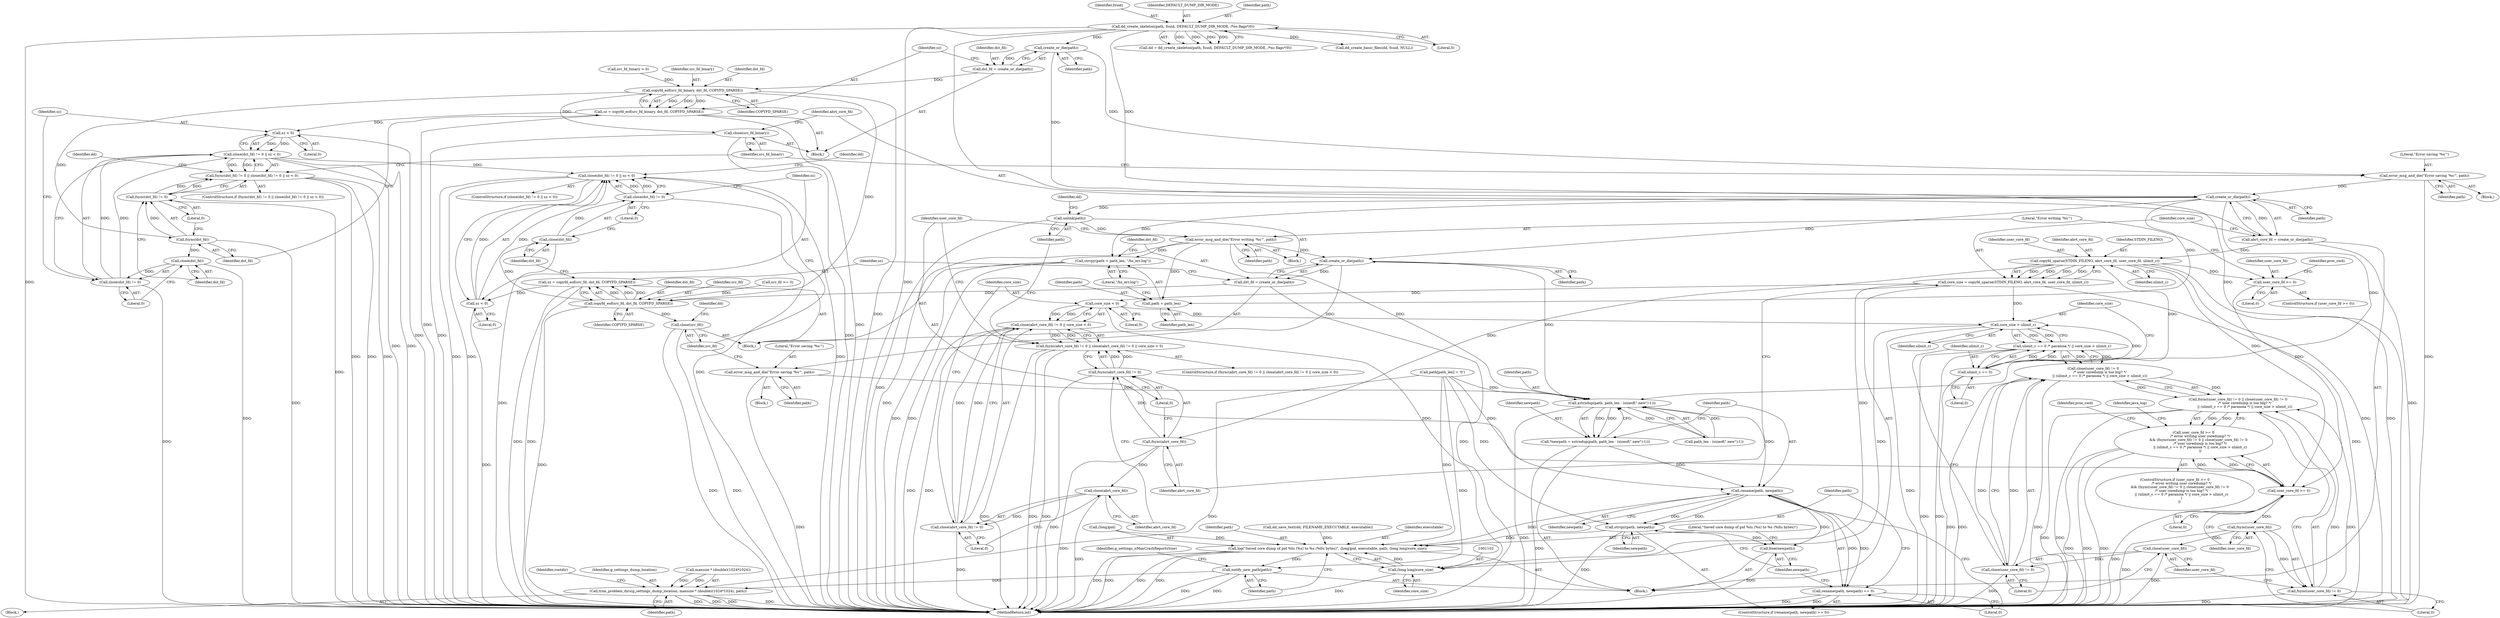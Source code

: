digraph "0_abrt_8939398b82006ba1fec4ed491339fc075f43fc7c_1@API" {
"1000884" [label="(Call,create_or_die(path))"];
"1000643" [label="(Call,dd_create_skeleton(path, fsuid, DEFAULT_DUMP_DIR_MODE, /*no flags*/0))"];
"1000882" [label="(Call,dst_fd = create_or_die(path))"];
"1000889" [label="(Call,copyfd_eof(src_fd_binary, dst_fd, COPYFD_SPARSE))"];
"1000887" [label="(Call,sz = copyfd_eof(src_fd_binary, dst_fd, COPYFD_SPARSE))"];
"1000904" [label="(Call,sz < 0)"];
"1000899" [label="(Call,close(dst_fd) != 0 || sz < 0)"];
"1000894" [label="(Call,fsync(dst_fd) != 0 || close(dst_fd) != 0 || sz < 0)"];
"1001047" [label="(Call,close(dst_fd) != 0 || sz < 0)"];
"1000896" [label="(Call,fsync(dst_fd))"];
"1000895" [label="(Call,fsync(dst_fd) != 0)"];
"1000901" [label="(Call,close(dst_fd))"];
"1000900" [label="(Call,close(dst_fd) != 0)"];
"1000913" [label="(Call,close(src_fd_binary))"];
"1001042" [label="(Call,copyfd_eof(src_fd, dst_fd, COPYFD_SPARSE))"];
"1001040" [label="(Call,sz = copyfd_eof(src_fd, dst_fd, COPYFD_SPARSE))"];
"1001052" [label="(Call,sz < 0)"];
"1001049" [label="(Call,close(dst_fd))"];
"1001048" [label="(Call,close(dst_fd) != 0)"];
"1001061" [label="(Call,close(src_fd))"];
"1000910" [label="(Call,error_msg_and_die(\"Error saving '%s'\", path))"];
"1000918" [label="(Call,create_or_die(path))"];
"1000916" [label="(Call,abrt_core_fd = create_or_die(path))"];
"1000923" [label="(Call,copyfd_sparse(STDIN_FILENO, abrt_core_fd, user_core_fd, ulimit_c))"];
"1000921" [label="(Call,core_size = copyfd_sparse(STDIN_FILENO, abrt_core_fd, user_core_fd, ulimit_c))"];
"1000939" [label="(Call,core_size < 0)"];
"1000934" [label="(Call,close(abrt_core_fd) != 0 || core_size < 0)"];
"1000929" [label="(Call,fsync(abrt_core_fd) != 0 || close(abrt_core_fd) != 0 || core_size < 0)"];
"1000978" [label="(Call,core_size > ulimit_c)"];
"1000974" [label="(Call,ulimit_c == 0 /* paranoia */ || core_size > ulimit_c)"];
"1000969" [label="(Call,close(user_core_fd) != 0\n            /* user coredump is too big? */\n            || (ulimit_c == 0 /* paranoia */ || core_size > ulimit_c))"];
"1000964" [label="(Call,fsync(user_core_fd) != 0 || close(user_core_fd) != 0\n            /* user coredump is too big? */\n            || (ulimit_c == 0 /* paranoia */ || core_size > ulimit_c))"];
"1000960" [label="(Call,user_core_fd >= 0\n            /* error writing user coredump? */\n         && (fsync(user_core_fd) != 0 || close(user_core_fd) != 0\n            /* user coredump is too big? */\n            || (ulimit_c == 0 /* paranoia */ || core_size > ulimit_c)\n            ))"];
"1001101" [label="(Call,(long long)core_size)"];
"1001094" [label="(Call,log(\"Saved core dump of pid %lu (%s) to %s (%llu bytes)\", (long)pid, executable, path, (long long)core_size))"];
"1001104" [label="(Call,notify_new_path(path))"];
"1001122" [label="(Call,trim_problem_dirs(g_settings_dump_location, maxsize * (double)(1024*1024), path))"];
"1000931" [label="(Call,fsync(abrt_core_fd))"];
"1000930" [label="(Call,fsync(abrt_core_fd) != 0)"];
"1000936" [label="(Call,close(abrt_core_fd))"];
"1000935" [label="(Call,close(abrt_core_fd) != 0)"];
"1000948" [label="(Call,user_core_fd >= 0)"];
"1000961" [label="(Call,user_core_fd >= 0)"];
"1000966" [label="(Call,fsync(user_core_fd))"];
"1000965" [label="(Call,fsync(user_core_fd) != 0)"];
"1000971" [label="(Call,close(user_core_fd))"];
"1000970" [label="(Call,close(user_core_fd) != 0)"];
"1000975" [label="(Call,ulimit_c == 0)"];
"1000943" [label="(Call,unlink(path))"];
"1000956" [label="(Call,error_msg_and_die(\"Error writing '%s'\", path))"];
"1001029" [label="(Call,strcpy(path + path_len, \"/hs_err.log\"))"];
"1001030" [label="(Call,path + path_len)"];
"1001037" [label="(Call,create_or_die(path))"];
"1001035" [label="(Call,dst_fd = create_or_die(path))"];
"1001058" [label="(Call,error_msg_and_die(\"Error saving '%s'\", path))"];
"1001075" [label="(Call,xstrndup(path, path_len - (sizeof(\".new\")-1)))"];
"1001073" [label="(Call,*newpath = xstrndup(path, path_len - (sizeof(\".new\")-1)))"];
"1001085" [label="(Call,rename(path, newpath))"];
"1001084" [label="(Call,rename(path, newpath) == 0)"];
"1001089" [label="(Call,strcpy(path, newpath))"];
"1001092" [label="(Call,free(newpath))"];
"1000884" [label="(Call,create_or_die(path))"];
"1000948" [label="(Call,user_core_fd >= 0)"];
"1000949" [label="(Identifier,user_core_fd)"];
"1001058" [label="(Call,error_msg_and_die(\"Error saving '%s'\", path))"];
"1001092" [label="(Call,free(newpath))"];
"1000978" [label="(Call,core_size > ulimit_c)"];
"1000963" [label="(Literal,0)"];
"1000980" [label="(Identifier,ulimit_c)"];
"1000935" [label="(Call,close(abrt_core_fd) != 0)"];
"1000933" [label="(Literal,0)"];
"1000641" [label="(Call,dd = dd_create_skeleton(path, fsuid, DEFAULT_DUMP_DIR_MODE, /*no flags*/0))"];
"1000938" [label="(Literal,0)"];
"1000906" [label="(Literal,0)"];
"1001051" [label="(Literal,0)"];
"1001228" [label="(MethodReturn,int)"];
"1001103" [label="(Identifier,core_size)"];
"1000650" [label="(Block,)"];
"1001036" [label="(Identifier,dst_fd)"];
"1000882" [label="(Call,dst_fd = create_or_die(path))"];
"1001028" [label="(Block,)"];
"1000964" [label="(Call,fsync(user_core_fd) != 0 || close(user_core_fd) != 0\n            /* user coredump is too big? */\n            || (ulimit_c == 0 /* paranoia */ || core_size > ulimit_c))"];
"1001083" [label="(ControlStructure,if (rename(path, newpath) == 0))"];
"1000975" [label="(Call,ulimit_c == 0)"];
"1000976" [label="(Identifier,ulimit_c)"];
"1001053" [label="(Identifier,sz)"];
"1000892" [label="(Identifier,COPYFD_SPARSE)"];
"1000962" [label="(Identifier,user_core_fd)"];
"1001049" [label="(Call,close(dst_fd))"];
"1001099" [label="(Identifier,executable)"];
"1000645" [label="(Identifier,fsuid)"];
"1000940" [label="(Identifier,core_size)"];
"1001091" [label="(Identifier,newpath)"];
"1000968" [label="(Literal,0)"];
"1001088" [label="(Literal,0)"];
"1000897" [label="(Identifier,dst_fd)"];
"1000880" [label="(Block,)"];
"1000917" [label="(Identifier,abrt_core_fd)"];
"1001073" [label="(Call,*newpath = xstrndup(path, path_len - (sizeof(\".new\")-1)))"];
"1001087" [label="(Identifier,newpath)"];
"1000971" [label="(Call,close(user_core_fd))"];
"1000967" [label="(Identifier,user_core_fd)"];
"1001025" [label="(Call,src_fd >= 0)"];
"1001131" [label="(Identifier,path)"];
"1000929" [label="(Call,fsync(abrt_core_fd) != 0 || close(abrt_core_fd) != 0 || core_size < 0)"];
"1000960" [label="(Call,user_core_fd >= 0\n            /* error writing user coredump? */\n         && (fsync(user_core_fd) != 0 || close(user_core_fd) != 0\n            /* user coredump is too big? */\n            || (ulimit_c == 0 /* paranoia */ || core_size > ulimit_c)\n            ))"];
"1000922" [label="(Identifier,core_size)"];
"1000956" [label="(Call,error_msg_and_die(\"Error writing '%s'\", path))"];
"1001076" [label="(Identifier,path)"];
"1000931" [label="(Call,fsync(abrt_core_fd))"];
"1001055" [label="(Block,)"];
"1000969" [label="(Call,close(user_core_fd) != 0\n            /* user coredump is too big? */\n            || (ulimit_c == 0 /* paranoia */ || core_size > ulimit_c))"];
"1000890" [label="(Identifier,src_fd_binary)"];
"1001041" [label="(Identifier,sz)"];
"1000656" [label="(Call,dd_create_basic_files(dd, fsuid, NULL))"];
"1001074" [label="(Identifier,newpath)"];
"1001059" [label="(Literal,\"Error saving '%s'\")"];
"1001050" [label="(Identifier,dst_fd)"];
"1001042" [label="(Call,copyfd_eof(src_fd, dst_fd, COPYFD_SPARSE))"];
"1001096" [label="(Call,(long)pid)"];
"1000950" [label="(Literal,0)"];
"1001133" [label="(Identifier,rootdir)"];
"1001077" [label="(Call,path_len - (sizeof(\".new\")-1))"];
"1000930" [label="(Call,fsync(abrt_core_fd) != 0)"];
"1001100" [label="(Identifier,path)"];
"1000961" [label="(Call,user_core_fd >= 0)"];
"1000913" [label="(Call,close(src_fd_binary))"];
"1001044" [label="(Identifier,dst_fd)"];
"1000936" [label="(Call,close(abrt_core_fd))"];
"1000904" [label="(Call,sz < 0)"];
"1000894" [label="(Call,fsync(dst_fd) != 0 || close(dst_fd) != 0 || sz < 0)"];
"1000947" [label="(ControlStructure,if (user_core_fd >= 0))"];
"1001064" [label="(Identifier,dd)"];
"1001067" [label="(Call,path[path_len] = '\0')"];
"1000914" [label="(Identifier,src_fd_binary)"];
"1000918" [label="(Call,create_or_die(path))"];
"1001031" [label="(Identifier,path)"];
"1000899" [label="(Call,close(dst_fd) != 0 || sz < 0)"];
"1000926" [label="(Identifier,user_core_fd)"];
"1001048" [label="(Call,close(dst_fd) != 0)"];
"1000646" [label="(Identifier,DEFAULT_DUMP_DIR_MODE)"];
"1001090" [label="(Identifier,path)"];
"1000934" [label="(Call,close(abrt_core_fd) != 0 || core_size < 0)"];
"1001038" [label="(Identifier,path)"];
"1001045" [label="(Identifier,COPYFD_SPARSE)"];
"1000941" [label="(Literal,0)"];
"1000909" [label="(Identifier,dd)"];
"1000900" [label="(Call,close(dst_fd) != 0)"];
"1001047" [label="(Call,close(dst_fd) != 0 || sz < 0)"];
"1000903" [label="(Literal,0)"];
"1000889" [label="(Call,copyfd_eof(src_fd_binary, dst_fd, COPYFD_SPARSE))"];
"1001089" [label="(Call,strcpy(path, newpath))"];
"1000883" [label="(Identifier,dst_fd)"];
"1000921" [label="(Call,core_size = copyfd_sparse(STDIN_FILENO, abrt_core_fd, user_core_fd, ulimit_c))"];
"1001062" [label="(Identifier,src_fd)"];
"1001094" [label="(Call,log(\"Saved core dump of pid %lu (%s) to %s (%llu bytes)\", (long)pid, executable, path, (long long)core_size))"];
"1000939" [label="(Call,core_size < 0)"];
"1001108" [label="(Identifier,g_settings_nMaxCrashReportsSize)"];
"1000973" [label="(Literal,0)"];
"1001084" [label="(Call,rename(path, newpath) == 0)"];
"1001122" [label="(Call,trim_problem_dirs(g_settings_dump_location, maxsize * (double)(1024*1024), path))"];
"1000979" [label="(Identifier,core_size)"];
"1000957" [label="(Literal,\"Error writing '%s'\")"];
"1000891" [label="(Identifier,dst_fd)"];
"1001061" [label="(Call,close(src_fd))"];
"1001057" [label="(Identifier,dd)"];
"1000928" [label="(ControlStructure,if (fsync(abrt_core_fd) != 0 || close(abrt_core_fd) != 0 || core_size < 0))"];
"1001085" [label="(Call,rename(path, newpath))"];
"1001033" [label="(Literal,\"/hs_err.log\")"];
"1000943" [label="(Call,unlink(path))"];
"1000893" [label="(ControlStructure,if (fsync(dst_fd) != 0 || close(dst_fd) != 0 || sz < 0))"];
"1001043" [label="(Identifier,src_fd)"];
"1000887" [label="(Call,sz = copyfd_eof(src_fd_binary, dst_fd, COPYFD_SPARSE))"];
"1000925" [label="(Identifier,abrt_core_fd)"];
"1000791" [label="(Call,dd_save_text(dd, FILENAME_EXECUTABLE, executable))"];
"1000927" [label="(Identifier,ulimit_c)"];
"1001086" [label="(Identifier,path)"];
"1001093" [label="(Identifier,newpath)"];
"1000984" [label="(Identifier,proc_cwd)"];
"1000877" [label="(Call,src_fd_binary > 0)"];
"1001040" [label="(Call,sz = copyfd_eof(src_fd, dst_fd, COPYFD_SPARSE))"];
"1000958" [label="(Identifier,path)"];
"1000919" [label="(Identifier,path)"];
"1000896" [label="(Call,fsync(dst_fd))"];
"1000944" [label="(Identifier,path)"];
"1001054" [label="(Literal,0)"];
"1001101" [label="(Call,(long long)core_size)"];
"1000965" [label="(Call,fsync(user_core_fd) != 0)"];
"1000970" [label="(Call,close(user_core_fd) != 0)"];
"1001105" [label="(Identifier,path)"];
"1001029" [label="(Call,strcpy(path + path_len, \"/hs_err.log\"))"];
"1000924" [label="(Identifier,STDIN_FILENO)"];
"1001110" [label="(Block,)"];
"1001046" [label="(ControlStructure,if (close(dst_fd) != 0 || sz < 0))"];
"1000911" [label="(Literal,\"Error saving '%s'\")"];
"1000902" [label="(Identifier,dst_fd)"];
"1000916" [label="(Call,abrt_core_fd = create_or_die(path))"];
"1000972" [label="(Identifier,user_core_fd)"];
"1000977" [label="(Literal,0)"];
"1000932" [label="(Identifier,abrt_core_fd)"];
"1001123" [label="(Identifier,g_settings_dump_location)"];
"1000647" [label="(Literal,0)"];
"1001037" [label="(Call,create_or_die(path))"];
"1000937" [label="(Identifier,abrt_core_fd)"];
"1000885" [label="(Identifier,path)"];
"1000644" [label="(Identifier,path)"];
"1001104" [label="(Call,notify_new_path(path))"];
"1000910" [label="(Call,error_msg_and_die(\"Error saving '%s'\", path))"];
"1001030" [label="(Call,path + path_len)"];
"1000974" [label="(Call,ulimit_c == 0 /* paranoia */ || core_size > ulimit_c)"];
"1001032" [label="(Identifier,path_len)"];
"1000912" [label="(Identifier,path)"];
"1000643" [label="(Call,dd_create_skeleton(path, fsuid, DEFAULT_DUMP_DIR_MODE, /*no flags*/0))"];
"1000888" [label="(Identifier,sz)"];
"1000895" [label="(Call,fsync(dst_fd) != 0)"];
"1001052" [label="(Call,sz < 0)"];
"1001035" [label="(Call,dst_fd = create_or_die(path))"];
"1001095" [label="(Literal,\"Saved core dump of pid %lu (%s) to %s (%llu bytes)\")"];
"1000966" [label="(Call,fsync(user_core_fd))"];
"1001075" [label="(Call,xstrndup(path, path_len - (sizeof(\".new\")-1)))"];
"1000946" [label="(Identifier,dd)"];
"1000907" [label="(Block,)"];
"1000898" [label="(Literal,0)"];
"1001124" [label="(Call,maxsize * (double)(1024*1024))"];
"1000923" [label="(Call,copyfd_sparse(STDIN_FILENO, abrt_core_fd, user_core_fd, ulimit_c))"];
"1000990" [label="(Identifier,java_log)"];
"1000901" [label="(Call,close(dst_fd))"];
"1000942" [label="(Block,)"];
"1001060" [label="(Identifier,path)"];
"1000959" [label="(ControlStructure,if (user_core_fd >= 0\n            /* error writing user coredump? */\n         && (fsync(user_core_fd) != 0 || close(user_core_fd) != 0\n            /* user coredump is too big? */\n            || (ulimit_c == 0 /* paranoia */ || core_size > ulimit_c)\n            )\n        ))"];
"1000953" [label="(Identifier,proc_cwd)"];
"1000905" [label="(Identifier,sz)"];
"1000884" -> "1000882"  [label="AST: "];
"1000884" -> "1000885"  [label="CFG: "];
"1000885" -> "1000884"  [label="AST: "];
"1000882" -> "1000884"  [label="CFG: "];
"1000884" -> "1000882"  [label="DDG: "];
"1000643" -> "1000884"  [label="DDG: "];
"1000884" -> "1000910"  [label="DDG: "];
"1000884" -> "1000918"  [label="DDG: "];
"1000643" -> "1000641"  [label="AST: "];
"1000643" -> "1000647"  [label="CFG: "];
"1000644" -> "1000643"  [label="AST: "];
"1000645" -> "1000643"  [label="AST: "];
"1000646" -> "1000643"  [label="AST: "];
"1000647" -> "1000643"  [label="AST: "];
"1000641" -> "1000643"  [label="CFG: "];
"1000643" -> "1001228"  [label="DDG: "];
"1000643" -> "1001228"  [label="DDG: "];
"1000643" -> "1001228"  [label="DDG: "];
"1000643" -> "1000641"  [label="DDG: "];
"1000643" -> "1000641"  [label="DDG: "];
"1000643" -> "1000641"  [label="DDG: "];
"1000643" -> "1000641"  [label="DDG: "];
"1000643" -> "1000656"  [label="DDG: "];
"1000643" -> "1000918"  [label="DDG: "];
"1000882" -> "1000880"  [label="AST: "];
"1000883" -> "1000882"  [label="AST: "];
"1000888" -> "1000882"  [label="CFG: "];
"1000882" -> "1000889"  [label="DDG: "];
"1000889" -> "1000887"  [label="AST: "];
"1000889" -> "1000892"  [label="CFG: "];
"1000890" -> "1000889"  [label="AST: "];
"1000891" -> "1000889"  [label="AST: "];
"1000892" -> "1000889"  [label="AST: "];
"1000887" -> "1000889"  [label="CFG: "];
"1000889" -> "1001228"  [label="DDG: "];
"1000889" -> "1000887"  [label="DDG: "];
"1000889" -> "1000887"  [label="DDG: "];
"1000889" -> "1000887"  [label="DDG: "];
"1000877" -> "1000889"  [label="DDG: "];
"1000889" -> "1000896"  [label="DDG: "];
"1000889" -> "1000913"  [label="DDG: "];
"1000889" -> "1001042"  [label="DDG: "];
"1000887" -> "1000880"  [label="AST: "];
"1000888" -> "1000887"  [label="AST: "];
"1000897" -> "1000887"  [label="CFG: "];
"1000887" -> "1001228"  [label="DDG: "];
"1000887" -> "1001228"  [label="DDG: "];
"1000887" -> "1000904"  [label="DDG: "];
"1000904" -> "1000899"  [label="AST: "];
"1000904" -> "1000906"  [label="CFG: "];
"1000905" -> "1000904"  [label="AST: "];
"1000906" -> "1000904"  [label="AST: "];
"1000899" -> "1000904"  [label="CFG: "];
"1000904" -> "1001228"  [label="DDG: "];
"1000904" -> "1000899"  [label="DDG: "];
"1000904" -> "1000899"  [label="DDG: "];
"1000899" -> "1000894"  [label="AST: "];
"1000899" -> "1000900"  [label="CFG: "];
"1000900" -> "1000899"  [label="AST: "];
"1000894" -> "1000899"  [label="CFG: "];
"1000899" -> "1001228"  [label="DDG: "];
"1000899" -> "1001228"  [label="DDG: "];
"1000899" -> "1000894"  [label="DDG: "];
"1000899" -> "1000894"  [label="DDG: "];
"1000900" -> "1000899"  [label="DDG: "];
"1000900" -> "1000899"  [label="DDG: "];
"1000899" -> "1001047"  [label="DDG: "];
"1000894" -> "1000893"  [label="AST: "];
"1000894" -> "1000895"  [label="CFG: "];
"1000895" -> "1000894"  [label="AST: "];
"1000909" -> "1000894"  [label="CFG: "];
"1000914" -> "1000894"  [label="CFG: "];
"1000894" -> "1001228"  [label="DDG: "];
"1000894" -> "1001228"  [label="DDG: "];
"1000894" -> "1001228"  [label="DDG: "];
"1000895" -> "1000894"  [label="DDG: "];
"1000895" -> "1000894"  [label="DDG: "];
"1001047" -> "1001046"  [label="AST: "];
"1001047" -> "1001048"  [label="CFG: "];
"1001047" -> "1001052"  [label="CFG: "];
"1001048" -> "1001047"  [label="AST: "];
"1001052" -> "1001047"  [label="AST: "];
"1001057" -> "1001047"  [label="CFG: "];
"1001062" -> "1001047"  [label="CFG: "];
"1001047" -> "1001228"  [label="DDG: "];
"1001047" -> "1001228"  [label="DDG: "];
"1001047" -> "1001228"  [label="DDG: "];
"1001048" -> "1001047"  [label="DDG: "];
"1001048" -> "1001047"  [label="DDG: "];
"1001052" -> "1001047"  [label="DDG: "];
"1001052" -> "1001047"  [label="DDG: "];
"1000896" -> "1000895"  [label="AST: "];
"1000896" -> "1000897"  [label="CFG: "];
"1000897" -> "1000896"  [label="AST: "];
"1000898" -> "1000896"  [label="CFG: "];
"1000896" -> "1001228"  [label="DDG: "];
"1000896" -> "1000895"  [label="DDG: "];
"1000896" -> "1000901"  [label="DDG: "];
"1000895" -> "1000898"  [label="CFG: "];
"1000898" -> "1000895"  [label="AST: "];
"1000902" -> "1000895"  [label="CFG: "];
"1000895" -> "1001228"  [label="DDG: "];
"1000901" -> "1000900"  [label="AST: "];
"1000901" -> "1000902"  [label="CFG: "];
"1000902" -> "1000901"  [label="AST: "];
"1000903" -> "1000901"  [label="CFG: "];
"1000901" -> "1001228"  [label="DDG: "];
"1000901" -> "1000900"  [label="DDG: "];
"1000900" -> "1000903"  [label="CFG: "];
"1000903" -> "1000900"  [label="AST: "];
"1000905" -> "1000900"  [label="CFG: "];
"1000900" -> "1001228"  [label="DDG: "];
"1000913" -> "1000880"  [label="AST: "];
"1000913" -> "1000914"  [label="CFG: "];
"1000914" -> "1000913"  [label="AST: "];
"1000917" -> "1000913"  [label="CFG: "];
"1000913" -> "1001228"  [label="DDG: "];
"1000913" -> "1001228"  [label="DDG: "];
"1001042" -> "1001040"  [label="AST: "];
"1001042" -> "1001045"  [label="CFG: "];
"1001043" -> "1001042"  [label="AST: "];
"1001044" -> "1001042"  [label="AST: "];
"1001045" -> "1001042"  [label="AST: "];
"1001040" -> "1001042"  [label="CFG: "];
"1001042" -> "1001228"  [label="DDG: "];
"1001042" -> "1001040"  [label="DDG: "];
"1001042" -> "1001040"  [label="DDG: "];
"1001042" -> "1001040"  [label="DDG: "];
"1001025" -> "1001042"  [label="DDG: "];
"1001035" -> "1001042"  [label="DDG: "];
"1001042" -> "1001049"  [label="DDG: "];
"1001042" -> "1001061"  [label="DDG: "];
"1001040" -> "1001028"  [label="AST: "];
"1001041" -> "1001040"  [label="AST: "];
"1001050" -> "1001040"  [label="CFG: "];
"1001040" -> "1001228"  [label="DDG: "];
"1001040" -> "1001228"  [label="DDG: "];
"1001040" -> "1001052"  [label="DDG: "];
"1001052" -> "1001054"  [label="CFG: "];
"1001053" -> "1001052"  [label="AST: "];
"1001054" -> "1001052"  [label="AST: "];
"1001052" -> "1001228"  [label="DDG: "];
"1001049" -> "1001048"  [label="AST: "];
"1001049" -> "1001050"  [label="CFG: "];
"1001050" -> "1001049"  [label="AST: "];
"1001051" -> "1001049"  [label="CFG: "];
"1001049" -> "1001228"  [label="DDG: "];
"1001049" -> "1001048"  [label="DDG: "];
"1001048" -> "1001051"  [label="CFG: "];
"1001051" -> "1001048"  [label="AST: "];
"1001053" -> "1001048"  [label="CFG: "];
"1001048" -> "1001228"  [label="DDG: "];
"1001061" -> "1001028"  [label="AST: "];
"1001061" -> "1001062"  [label="CFG: "];
"1001062" -> "1001061"  [label="AST: "];
"1001064" -> "1001061"  [label="CFG: "];
"1001061" -> "1001228"  [label="DDG: "];
"1001061" -> "1001228"  [label="DDG: "];
"1000910" -> "1000907"  [label="AST: "];
"1000910" -> "1000912"  [label="CFG: "];
"1000911" -> "1000910"  [label="AST: "];
"1000912" -> "1000910"  [label="AST: "];
"1000914" -> "1000910"  [label="CFG: "];
"1000910" -> "1001228"  [label="DDG: "];
"1000910" -> "1000918"  [label="DDG: "];
"1000918" -> "1000916"  [label="AST: "];
"1000918" -> "1000919"  [label="CFG: "];
"1000919" -> "1000918"  [label="AST: "];
"1000916" -> "1000918"  [label="CFG: "];
"1000918" -> "1000916"  [label="DDG: "];
"1000918" -> "1000943"  [label="DDG: "];
"1000918" -> "1001029"  [label="DDG: "];
"1000918" -> "1001030"  [label="DDG: "];
"1000918" -> "1001037"  [label="DDG: "];
"1000918" -> "1001075"  [label="DDG: "];
"1000916" -> "1000650"  [label="AST: "];
"1000917" -> "1000916"  [label="AST: "];
"1000922" -> "1000916"  [label="CFG: "];
"1000916" -> "1001228"  [label="DDG: "];
"1000916" -> "1000923"  [label="DDG: "];
"1000923" -> "1000921"  [label="AST: "];
"1000923" -> "1000927"  [label="CFG: "];
"1000924" -> "1000923"  [label="AST: "];
"1000925" -> "1000923"  [label="AST: "];
"1000926" -> "1000923"  [label="AST: "];
"1000927" -> "1000923"  [label="AST: "];
"1000921" -> "1000923"  [label="CFG: "];
"1000923" -> "1001228"  [label="DDG: "];
"1000923" -> "1001228"  [label="DDG: "];
"1000923" -> "1000921"  [label="DDG: "];
"1000923" -> "1000921"  [label="DDG: "];
"1000923" -> "1000921"  [label="DDG: "];
"1000923" -> "1000921"  [label="DDG: "];
"1000923" -> "1000931"  [label="DDG: "];
"1000923" -> "1000948"  [label="DDG: "];
"1000923" -> "1000961"  [label="DDG: "];
"1000923" -> "1000975"  [label="DDG: "];
"1000921" -> "1000650"  [label="AST: "];
"1000922" -> "1000921"  [label="AST: "];
"1000932" -> "1000921"  [label="CFG: "];
"1000921" -> "1001228"  [label="DDG: "];
"1000921" -> "1000939"  [label="DDG: "];
"1000921" -> "1000978"  [label="DDG: "];
"1000921" -> "1001101"  [label="DDG: "];
"1000939" -> "1000934"  [label="AST: "];
"1000939" -> "1000941"  [label="CFG: "];
"1000940" -> "1000939"  [label="AST: "];
"1000941" -> "1000939"  [label="AST: "];
"1000934" -> "1000939"  [label="CFG: "];
"1000939" -> "1000934"  [label="DDG: "];
"1000939" -> "1000934"  [label="DDG: "];
"1000939" -> "1000978"  [label="DDG: "];
"1000939" -> "1001101"  [label="DDG: "];
"1000934" -> "1000929"  [label="AST: "];
"1000934" -> "1000935"  [label="CFG: "];
"1000935" -> "1000934"  [label="AST: "];
"1000929" -> "1000934"  [label="CFG: "];
"1000934" -> "1001228"  [label="DDG: "];
"1000934" -> "1001228"  [label="DDG: "];
"1000934" -> "1000929"  [label="DDG: "];
"1000934" -> "1000929"  [label="DDG: "];
"1000935" -> "1000934"  [label="DDG: "];
"1000935" -> "1000934"  [label="DDG: "];
"1000929" -> "1000928"  [label="AST: "];
"1000929" -> "1000930"  [label="CFG: "];
"1000930" -> "1000929"  [label="AST: "];
"1000944" -> "1000929"  [label="CFG: "];
"1000962" -> "1000929"  [label="CFG: "];
"1000929" -> "1001228"  [label="DDG: "];
"1000929" -> "1001228"  [label="DDG: "];
"1000929" -> "1001228"  [label="DDG: "];
"1000930" -> "1000929"  [label="DDG: "];
"1000930" -> "1000929"  [label="DDG: "];
"1000978" -> "1000974"  [label="AST: "];
"1000978" -> "1000980"  [label="CFG: "];
"1000979" -> "1000978"  [label="AST: "];
"1000980" -> "1000978"  [label="AST: "];
"1000974" -> "1000978"  [label="CFG: "];
"1000978" -> "1001228"  [label="DDG: "];
"1000978" -> "1000974"  [label="DDG: "];
"1000978" -> "1000974"  [label="DDG: "];
"1000975" -> "1000978"  [label="DDG: "];
"1000978" -> "1001101"  [label="DDG: "];
"1000974" -> "1000969"  [label="AST: "];
"1000974" -> "1000975"  [label="CFG: "];
"1000975" -> "1000974"  [label="AST: "];
"1000969" -> "1000974"  [label="CFG: "];
"1000974" -> "1001228"  [label="DDG: "];
"1000974" -> "1001228"  [label="DDG: "];
"1000974" -> "1000969"  [label="DDG: "];
"1000974" -> "1000969"  [label="DDG: "];
"1000975" -> "1000974"  [label="DDG: "];
"1000975" -> "1000974"  [label="DDG: "];
"1000969" -> "1000964"  [label="AST: "];
"1000969" -> "1000970"  [label="CFG: "];
"1000970" -> "1000969"  [label="AST: "];
"1000964" -> "1000969"  [label="CFG: "];
"1000969" -> "1001228"  [label="DDG: "];
"1000969" -> "1001228"  [label="DDG: "];
"1000969" -> "1000964"  [label="DDG: "];
"1000969" -> "1000964"  [label="DDG: "];
"1000970" -> "1000969"  [label="DDG: "];
"1000970" -> "1000969"  [label="DDG: "];
"1000964" -> "1000960"  [label="AST: "];
"1000964" -> "1000965"  [label="CFG: "];
"1000965" -> "1000964"  [label="AST: "];
"1000960" -> "1000964"  [label="CFG: "];
"1000964" -> "1001228"  [label="DDG: "];
"1000964" -> "1001228"  [label="DDG: "];
"1000964" -> "1000960"  [label="DDG: "];
"1000964" -> "1000960"  [label="DDG: "];
"1000965" -> "1000964"  [label="DDG: "];
"1000965" -> "1000964"  [label="DDG: "];
"1000960" -> "1000959"  [label="AST: "];
"1000960" -> "1000961"  [label="CFG: "];
"1000961" -> "1000960"  [label="AST: "];
"1000984" -> "1000960"  [label="CFG: "];
"1000990" -> "1000960"  [label="CFG: "];
"1000960" -> "1001228"  [label="DDG: "];
"1000960" -> "1001228"  [label="DDG: "];
"1000960" -> "1001228"  [label="DDG: "];
"1000961" -> "1000960"  [label="DDG: "];
"1000961" -> "1000960"  [label="DDG: "];
"1001101" -> "1001094"  [label="AST: "];
"1001101" -> "1001103"  [label="CFG: "];
"1001102" -> "1001101"  [label="AST: "];
"1001103" -> "1001101"  [label="AST: "];
"1001094" -> "1001101"  [label="CFG: "];
"1001101" -> "1001228"  [label="DDG: "];
"1001101" -> "1001094"  [label="DDG: "];
"1001094" -> "1000650"  [label="AST: "];
"1001095" -> "1001094"  [label="AST: "];
"1001096" -> "1001094"  [label="AST: "];
"1001099" -> "1001094"  [label="AST: "];
"1001100" -> "1001094"  [label="AST: "];
"1001105" -> "1001094"  [label="CFG: "];
"1001094" -> "1001228"  [label="DDG: "];
"1001094" -> "1001228"  [label="DDG: "];
"1001094" -> "1001228"  [label="DDG: "];
"1001094" -> "1001228"  [label="DDG: "];
"1001096" -> "1001094"  [label="DDG: "];
"1000791" -> "1001094"  [label="DDG: "];
"1001085" -> "1001094"  [label="DDG: "];
"1001067" -> "1001094"  [label="DDG: "];
"1001089" -> "1001094"  [label="DDG: "];
"1001094" -> "1001104"  [label="DDG: "];
"1001104" -> "1000650"  [label="AST: "];
"1001104" -> "1001105"  [label="CFG: "];
"1001105" -> "1001104"  [label="AST: "];
"1001108" -> "1001104"  [label="CFG: "];
"1001104" -> "1001228"  [label="DDG: "];
"1001104" -> "1001228"  [label="DDG: "];
"1001067" -> "1001104"  [label="DDG: "];
"1001104" -> "1001122"  [label="DDG: "];
"1001122" -> "1001110"  [label="AST: "];
"1001122" -> "1001131"  [label="CFG: "];
"1001123" -> "1001122"  [label="AST: "];
"1001124" -> "1001122"  [label="AST: "];
"1001131" -> "1001122"  [label="AST: "];
"1001133" -> "1001122"  [label="CFG: "];
"1001122" -> "1001228"  [label="DDG: "];
"1001122" -> "1001228"  [label="DDG: "];
"1001122" -> "1001228"  [label="DDG: "];
"1001122" -> "1001228"  [label="DDG: "];
"1001124" -> "1001122"  [label="DDG: "];
"1001124" -> "1001122"  [label="DDG: "];
"1001067" -> "1001122"  [label="DDG: "];
"1000931" -> "1000930"  [label="AST: "];
"1000931" -> "1000932"  [label="CFG: "];
"1000932" -> "1000931"  [label="AST: "];
"1000933" -> "1000931"  [label="CFG: "];
"1000931" -> "1001228"  [label="DDG: "];
"1000931" -> "1000930"  [label="DDG: "];
"1000931" -> "1000936"  [label="DDG: "];
"1000930" -> "1000933"  [label="CFG: "];
"1000933" -> "1000930"  [label="AST: "];
"1000937" -> "1000930"  [label="CFG: "];
"1000930" -> "1001228"  [label="DDG: "];
"1000936" -> "1000935"  [label="AST: "];
"1000936" -> "1000937"  [label="CFG: "];
"1000937" -> "1000936"  [label="AST: "];
"1000938" -> "1000936"  [label="CFG: "];
"1000936" -> "1001228"  [label="DDG: "];
"1000936" -> "1000935"  [label="DDG: "];
"1000935" -> "1000938"  [label="CFG: "];
"1000938" -> "1000935"  [label="AST: "];
"1000940" -> "1000935"  [label="CFG: "];
"1000935" -> "1001228"  [label="DDG: "];
"1000948" -> "1000947"  [label="AST: "];
"1000948" -> "1000950"  [label="CFG: "];
"1000949" -> "1000948"  [label="AST: "];
"1000950" -> "1000948"  [label="AST: "];
"1000953" -> "1000948"  [label="CFG: "];
"1000957" -> "1000948"  [label="CFG: "];
"1000948" -> "1000961"  [label="DDG: "];
"1000961" -> "1000963"  [label="CFG: "];
"1000962" -> "1000961"  [label="AST: "];
"1000963" -> "1000961"  [label="AST: "];
"1000967" -> "1000961"  [label="CFG: "];
"1000961" -> "1001228"  [label="DDG: "];
"1000961" -> "1000966"  [label="DDG: "];
"1000966" -> "1000965"  [label="AST: "];
"1000966" -> "1000967"  [label="CFG: "];
"1000967" -> "1000966"  [label="AST: "];
"1000968" -> "1000966"  [label="CFG: "];
"1000966" -> "1001228"  [label="DDG: "];
"1000966" -> "1000965"  [label="DDG: "];
"1000966" -> "1000971"  [label="DDG: "];
"1000965" -> "1000968"  [label="CFG: "];
"1000968" -> "1000965"  [label="AST: "];
"1000972" -> "1000965"  [label="CFG: "];
"1000965" -> "1001228"  [label="DDG: "];
"1000971" -> "1000970"  [label="AST: "];
"1000971" -> "1000972"  [label="CFG: "];
"1000972" -> "1000971"  [label="AST: "];
"1000973" -> "1000971"  [label="CFG: "];
"1000971" -> "1001228"  [label="DDG: "];
"1000971" -> "1000970"  [label="DDG: "];
"1000970" -> "1000973"  [label="CFG: "];
"1000973" -> "1000970"  [label="AST: "];
"1000976" -> "1000970"  [label="CFG: "];
"1000970" -> "1001228"  [label="DDG: "];
"1000975" -> "1000977"  [label="CFG: "];
"1000976" -> "1000975"  [label="AST: "];
"1000977" -> "1000975"  [label="AST: "];
"1000979" -> "1000975"  [label="CFG: "];
"1000975" -> "1001228"  [label="DDG: "];
"1000943" -> "1000942"  [label="AST: "];
"1000943" -> "1000944"  [label="CFG: "];
"1000944" -> "1000943"  [label="AST: "];
"1000946" -> "1000943"  [label="CFG: "];
"1000943" -> "1001228"  [label="DDG: "];
"1000943" -> "1000956"  [label="DDG: "];
"1000956" -> "1000942"  [label="AST: "];
"1000956" -> "1000958"  [label="CFG: "];
"1000957" -> "1000956"  [label="AST: "];
"1000958" -> "1000956"  [label="AST: "];
"1000962" -> "1000956"  [label="CFG: "];
"1000956" -> "1001228"  [label="DDG: "];
"1000956" -> "1001029"  [label="DDG: "];
"1000956" -> "1001030"  [label="DDG: "];
"1000956" -> "1001037"  [label="DDG: "];
"1000956" -> "1001075"  [label="DDG: "];
"1001029" -> "1001028"  [label="AST: "];
"1001029" -> "1001033"  [label="CFG: "];
"1001030" -> "1001029"  [label="AST: "];
"1001033" -> "1001029"  [label="AST: "];
"1001036" -> "1001029"  [label="CFG: "];
"1001029" -> "1001228"  [label="DDG: "];
"1001029" -> "1001228"  [label="DDG: "];
"1001030" -> "1001032"  [label="CFG: "];
"1001031" -> "1001030"  [label="AST: "];
"1001032" -> "1001030"  [label="AST: "];
"1001033" -> "1001030"  [label="CFG: "];
"1001037" -> "1001035"  [label="AST: "];
"1001037" -> "1001038"  [label="CFG: "];
"1001038" -> "1001037"  [label="AST: "];
"1001035" -> "1001037"  [label="CFG: "];
"1001037" -> "1001035"  [label="DDG: "];
"1001037" -> "1001058"  [label="DDG: "];
"1001037" -> "1001075"  [label="DDG: "];
"1001035" -> "1001028"  [label="AST: "];
"1001036" -> "1001035"  [label="AST: "];
"1001041" -> "1001035"  [label="CFG: "];
"1001035" -> "1001228"  [label="DDG: "];
"1001058" -> "1001055"  [label="AST: "];
"1001058" -> "1001060"  [label="CFG: "];
"1001059" -> "1001058"  [label="AST: "];
"1001060" -> "1001058"  [label="AST: "];
"1001062" -> "1001058"  [label="CFG: "];
"1001058" -> "1001228"  [label="DDG: "];
"1001058" -> "1001075"  [label="DDG: "];
"1001075" -> "1001073"  [label="AST: "];
"1001075" -> "1001077"  [label="CFG: "];
"1001076" -> "1001075"  [label="AST: "];
"1001077" -> "1001075"  [label="AST: "];
"1001073" -> "1001075"  [label="CFG: "];
"1001075" -> "1001228"  [label="DDG: "];
"1001075" -> "1001073"  [label="DDG: "];
"1001075" -> "1001073"  [label="DDG: "];
"1001067" -> "1001075"  [label="DDG: "];
"1001077" -> "1001075"  [label="DDG: "];
"1001077" -> "1001075"  [label="DDG: "];
"1001075" -> "1001085"  [label="DDG: "];
"1001073" -> "1000650"  [label="AST: "];
"1001074" -> "1001073"  [label="AST: "];
"1001086" -> "1001073"  [label="CFG: "];
"1001073" -> "1001228"  [label="DDG: "];
"1001073" -> "1001085"  [label="DDG: "];
"1001085" -> "1001084"  [label="AST: "];
"1001085" -> "1001087"  [label="CFG: "];
"1001086" -> "1001085"  [label="AST: "];
"1001087" -> "1001085"  [label="AST: "];
"1001088" -> "1001085"  [label="CFG: "];
"1001085" -> "1001084"  [label="DDG: "];
"1001085" -> "1001084"  [label="DDG: "];
"1001067" -> "1001085"  [label="DDG: "];
"1001085" -> "1001089"  [label="DDG: "];
"1001085" -> "1001089"  [label="DDG: "];
"1001085" -> "1001092"  [label="DDG: "];
"1001084" -> "1001083"  [label="AST: "];
"1001084" -> "1001088"  [label="CFG: "];
"1001088" -> "1001084"  [label="AST: "];
"1001090" -> "1001084"  [label="CFG: "];
"1001093" -> "1001084"  [label="CFG: "];
"1001084" -> "1001228"  [label="DDG: "];
"1001084" -> "1001228"  [label="DDG: "];
"1001089" -> "1001083"  [label="AST: "];
"1001089" -> "1001091"  [label="CFG: "];
"1001090" -> "1001089"  [label="AST: "];
"1001091" -> "1001089"  [label="AST: "];
"1001093" -> "1001089"  [label="CFG: "];
"1001089" -> "1001228"  [label="DDG: "];
"1001067" -> "1001089"  [label="DDG: "];
"1001089" -> "1001092"  [label="DDG: "];
"1001092" -> "1000650"  [label="AST: "];
"1001092" -> "1001093"  [label="CFG: "];
"1001093" -> "1001092"  [label="AST: "];
"1001095" -> "1001092"  [label="CFG: "];
"1001092" -> "1001228"  [label="DDG: "];
}
